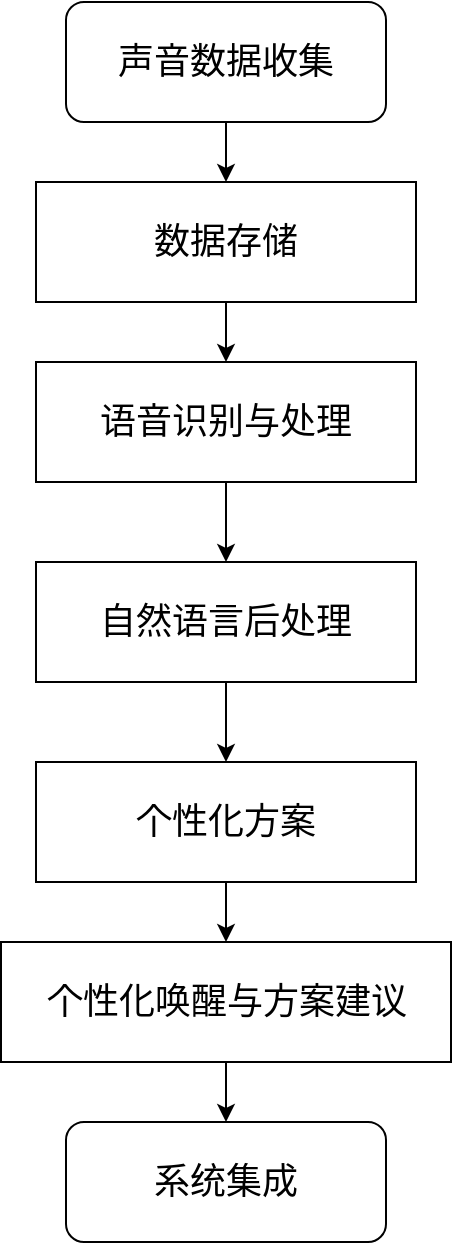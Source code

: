 <mxfile version="22.1.17" type="github">
  <diagram name="Page-1" id="r8Amg0IG3UjUFntEyOk9">
    <mxGraphModel dx="954" dy="640" grid="1" gridSize="10" guides="1" tooltips="1" connect="1" arrows="1" fold="1" page="1" pageScale="1" pageWidth="850" pageHeight="1100" math="0" shadow="0">
      <root>
        <mxCell id="0" />
        <mxCell id="1" parent="0" />
        <mxCell id="_d9WhWEy9v8gxWZoulwG-11" value="" style="edgeStyle=orthogonalEdgeStyle;rounded=0;orthogonalLoop=1;jettySize=auto;html=1;" edge="1" parent="1" source="_d9WhWEy9v8gxWZoulwG-2" target="_d9WhWEy9v8gxWZoulwG-3">
          <mxGeometry relative="1" as="geometry" />
        </mxCell>
        <mxCell id="_d9WhWEy9v8gxWZoulwG-2" value="数据存储" style="rounded=0;whiteSpace=wrap;html=1;fontSize=18;" vertex="1" parent="1">
          <mxGeometry x="305" y="140" width="190" height="60" as="geometry" />
        </mxCell>
        <mxCell id="_d9WhWEy9v8gxWZoulwG-12" value="" style="edgeStyle=orthogonalEdgeStyle;rounded=0;orthogonalLoop=1;jettySize=auto;html=1;" edge="1" parent="1" source="_d9WhWEy9v8gxWZoulwG-3" target="_d9WhWEy9v8gxWZoulwG-4">
          <mxGeometry relative="1" as="geometry" />
        </mxCell>
        <mxCell id="_d9WhWEy9v8gxWZoulwG-3" value="语音识别与处理" style="rounded=0;whiteSpace=wrap;html=1;fontSize=18;" vertex="1" parent="1">
          <mxGeometry x="305" y="230" width="190" height="60" as="geometry" />
        </mxCell>
        <mxCell id="_d9WhWEy9v8gxWZoulwG-13" value="" style="edgeStyle=orthogonalEdgeStyle;rounded=0;orthogonalLoop=1;jettySize=auto;html=1;" edge="1" parent="1" source="_d9WhWEy9v8gxWZoulwG-4" target="_d9WhWEy9v8gxWZoulwG-5">
          <mxGeometry relative="1" as="geometry" />
        </mxCell>
        <mxCell id="_d9WhWEy9v8gxWZoulwG-4" value="自然语言后处理" style="rounded=0;whiteSpace=wrap;html=1;fontSize=18;" vertex="1" parent="1">
          <mxGeometry x="305" y="330" width="190" height="60" as="geometry" />
        </mxCell>
        <mxCell id="_d9WhWEy9v8gxWZoulwG-14" value="" style="edgeStyle=orthogonalEdgeStyle;rounded=0;orthogonalLoop=1;jettySize=auto;html=1;" edge="1" parent="1" source="_d9WhWEy9v8gxWZoulwG-5" target="_d9WhWEy9v8gxWZoulwG-6">
          <mxGeometry relative="1" as="geometry" />
        </mxCell>
        <mxCell id="_d9WhWEy9v8gxWZoulwG-5" value="个性化方案" style="rounded=0;whiteSpace=wrap;html=1;fontSize=18;" vertex="1" parent="1">
          <mxGeometry x="305" y="430" width="190" height="60" as="geometry" />
        </mxCell>
        <mxCell id="_d9WhWEy9v8gxWZoulwG-15" value="" style="edgeStyle=orthogonalEdgeStyle;rounded=0;orthogonalLoop=1;jettySize=auto;html=1;" edge="1" parent="1" source="_d9WhWEy9v8gxWZoulwG-6" target="_d9WhWEy9v8gxWZoulwG-8">
          <mxGeometry relative="1" as="geometry" />
        </mxCell>
        <mxCell id="_d9WhWEy9v8gxWZoulwG-6" value="个性化唤醒与方案建议" style="rounded=0;whiteSpace=wrap;html=1;fontSize=18;" vertex="1" parent="1">
          <mxGeometry x="287.5" y="520" width="225" height="60" as="geometry" />
        </mxCell>
        <mxCell id="_d9WhWEy9v8gxWZoulwG-8" value="系统集成" style="rounded=1;whiteSpace=wrap;html=1;fontSize=18;" vertex="1" parent="1">
          <mxGeometry x="320" y="610" width="160" height="60" as="geometry" />
        </mxCell>
        <mxCell id="_d9WhWEy9v8gxWZoulwG-10" value="" style="edgeStyle=orthogonalEdgeStyle;rounded=0;orthogonalLoop=1;jettySize=auto;html=1;" edge="1" parent="1" source="_d9WhWEy9v8gxWZoulwG-9" target="_d9WhWEy9v8gxWZoulwG-2">
          <mxGeometry relative="1" as="geometry" />
        </mxCell>
        <mxCell id="_d9WhWEy9v8gxWZoulwG-9" value="声音数据收集" style="rounded=1;whiteSpace=wrap;html=1;fontSize=18;" vertex="1" parent="1">
          <mxGeometry x="320" y="50" width="160" height="60" as="geometry" />
        </mxCell>
      </root>
    </mxGraphModel>
  </diagram>
</mxfile>
